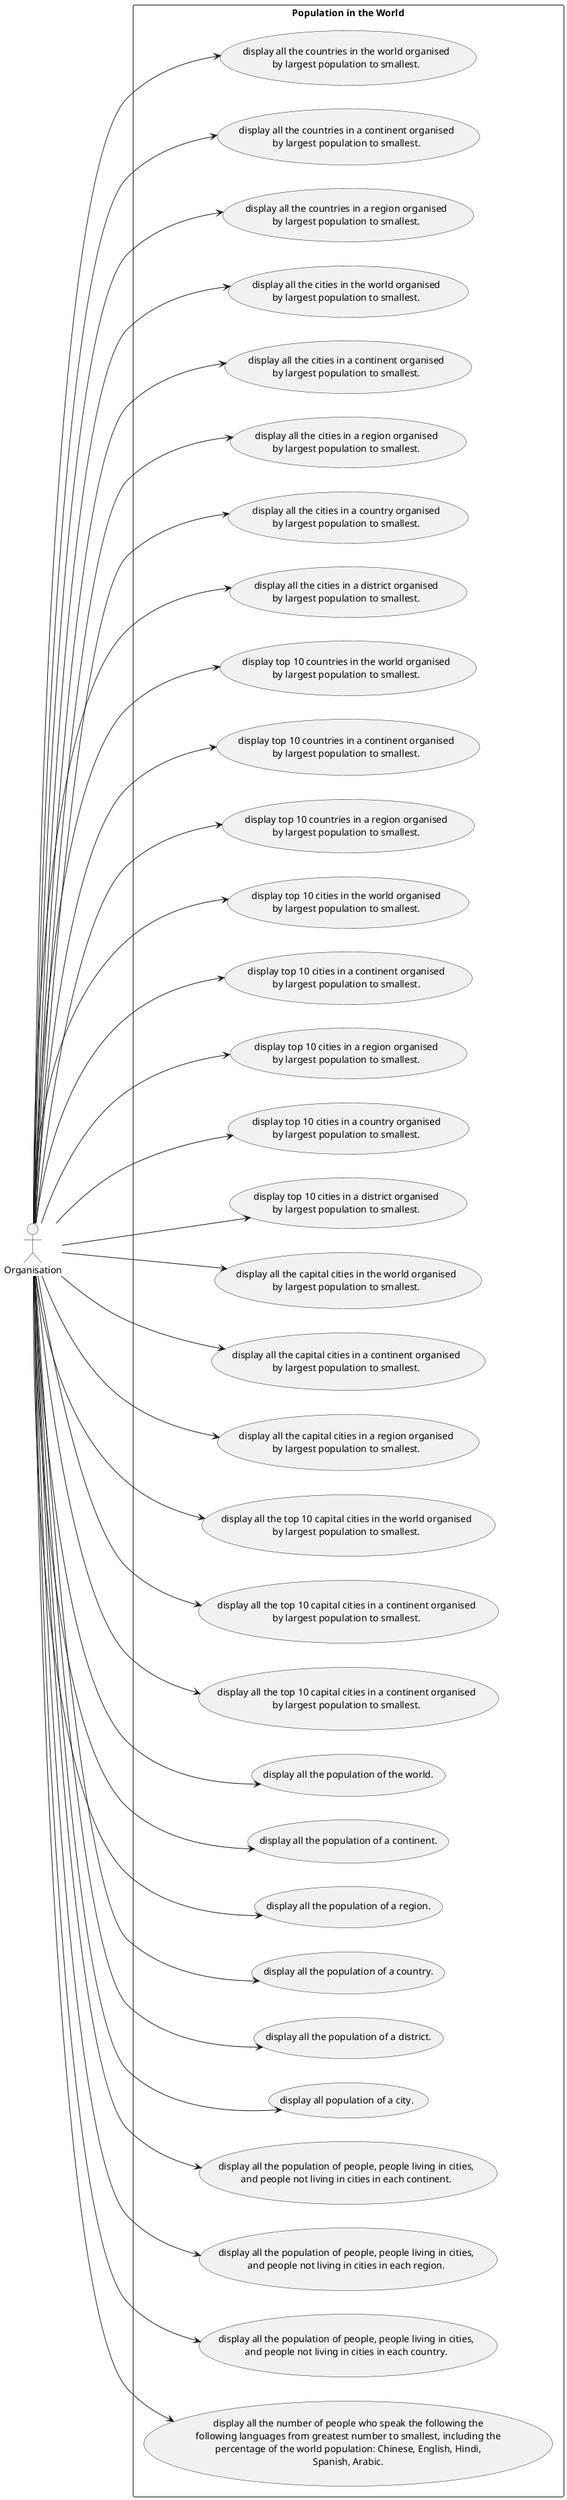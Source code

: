 @startuml
left to right direction
actor Org as "Organisation"

rectangle "Population in the World" {
    usecase UC1 as "display all the countries in the world organised
    by largest population to smallest."
    usecase UC2 as "display all the countries in a continent organised
    by largest population to smallest."
    usecase UC3 as "display all the countries in a region organised
    by largest population to smallest."
    usecase UC4 as "display all the cities in the world organised
    by largest population to smallest."
    usecase UC5 as "display all the cities in a continent organised
    by largest population to smallest."
    usecase UC6 as "display all the cities in a region organised
    by largest population to smallest."
    usecase UC7 as "display all the cities in a country organised
    by largest population to smallest."
    usecase UC8 as "display all the cities in a district organised
        by largest population to smallest."
    usecase UC9 as "display top 10 countries in the world organised
    by largest population to smallest."
    usecase UC10 as "display top 10 countries in a continent organised
        by largest population to smallest."
    usecase UC11 as "display top 10 countries in a region organised
        by largest population to smallest."
    usecase UC12 as "display top 10 cities in the world organised
            by largest population to smallest."
    usecase UC13 as "display top 10 cities in a continent organised
            by largest population to smallest."
    usecase UC14 as "display top 10 cities in a region organised
            by largest population to smallest."
    usecase UC15 as "display top 10 cities in a country organised
            by largest population to smallest."
    usecase UC16 as "display top 10 cities in a district organised
            by largest population to smallest."
    usecase UC17 as "display all the capital cities in the world organised
            by largest population to smallest."
    usecase UC18 as "display all the capital cities in a continent organised
            by largest population to smallest."
    usecase UC19 as "display all the capital cities in a region organised
            by largest population to smallest."
    usecase UC20 as "display all the top 10 capital cities in the world organised
            by largest population to smallest."
    usecase UC21 as "display all the top 10 capital cities in a continent organised
            by largest population to smallest."
    usecase UC22 as "display all the top 10 capital cities in a continent organised
            by largest population to smallest."
    usecase UC23 as "display all the population of the world."
    usecase UC24 as "display all the population of a continent."
    usecase UC25 as "display all the population of a region."
    usecase UC26 as "display all the population of a country."
    usecase UC27 as "display all the population of a district."
    usecase UC28 as "display all population of a city."
    usecase UC29 as "display all the population of people, people living in cities,
            and people not living in cities in each continent."
    usecase UC30 as "display all the population of people, people living in cities,
            and people not living in cities in each region."
    usecase UC31 as "display all the population of people, people living in cities,
            and people not living in cities in each country."
    usecase UC32 as "display all the number of people who speak the following the
            following languages from greatest number to smallest, including the
            percentage of the world population: Chinese, English, Hindi,
            Spanish, Arabic."

    Org ---> UC1
    Org ---> UC2
    Org ---> UC3
    Org ---> UC4
    Org ---> UC5
    Org ---> UC6
    Org ---> UC7
    Org ---> UC8
    Org ---> UC9
    Org ---> UC10
    Org ---> UC11
    Org ---> UC12
    Org ---> UC13
    Org ---> UC14
    Org ---> UC15
    Org ---> UC16
    Org ---> UC17
    Org ---> UC18
    Org ---> UC19
    Org ---> UC20
    Org ---> UC21
    Org ---> UC22
    Org ---> UC23
    Org ---> UC24
    Org ---> UC25
    Org ---> UC26
    Org ---> UC27
    Org ---> UC28
    Org ---> UC29
    Org ---> UC30
    Org ---> UC31
    Org ---> UC32
}

@enduml